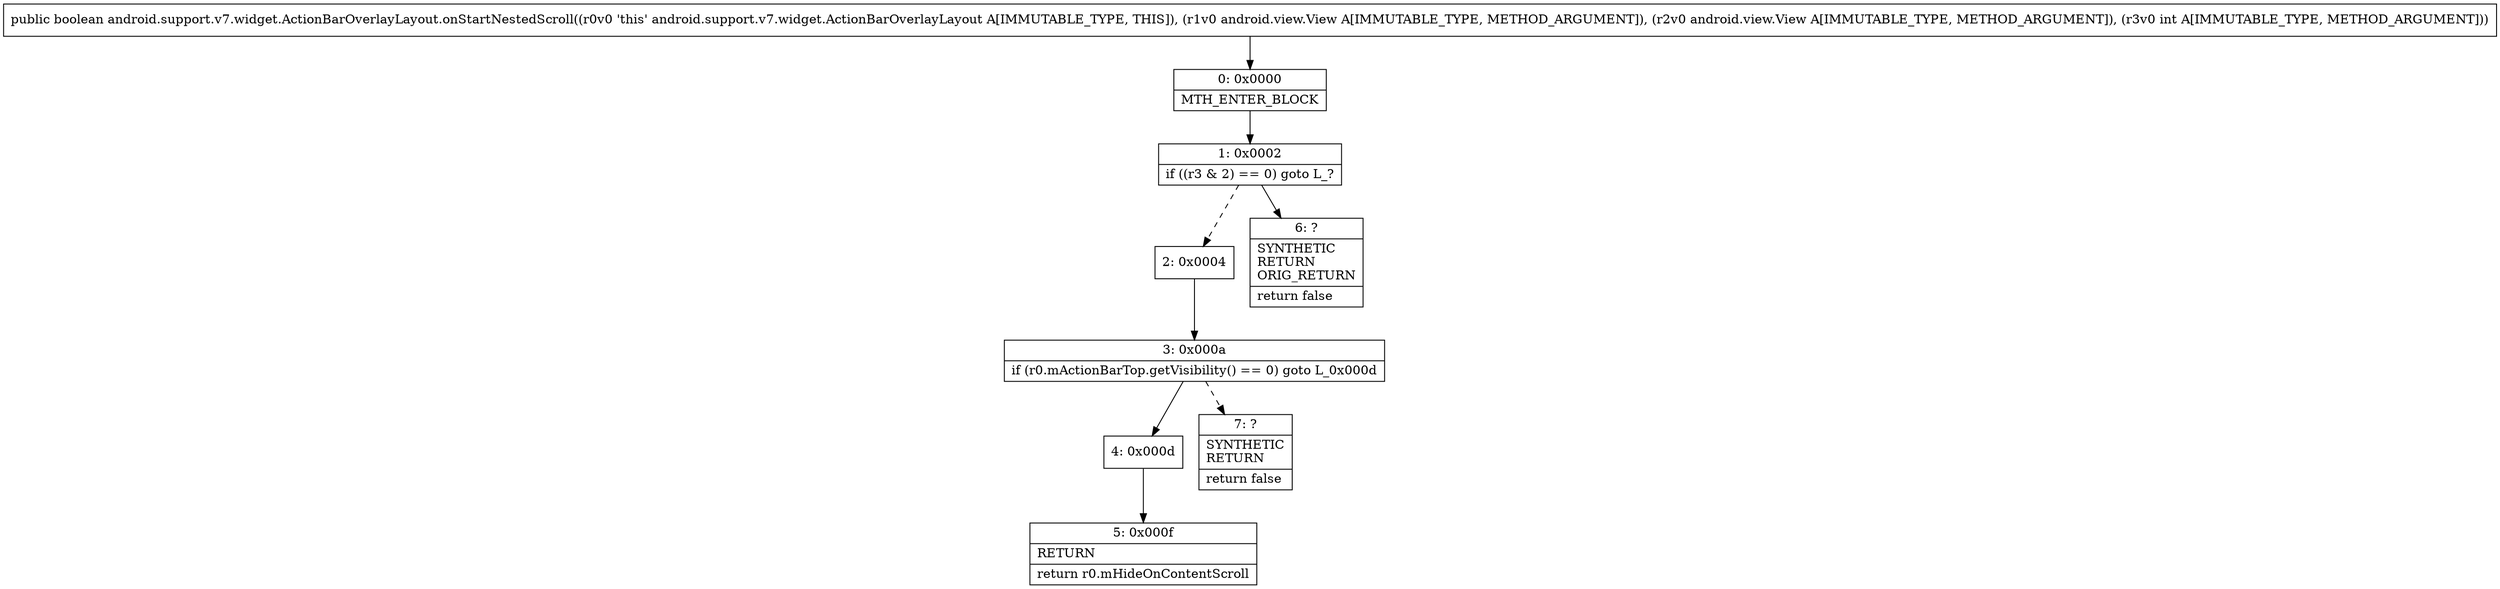 digraph "CFG forandroid.support.v7.widget.ActionBarOverlayLayout.onStartNestedScroll(Landroid\/view\/View;Landroid\/view\/View;I)Z" {
Node_0 [shape=record,label="{0\:\ 0x0000|MTH_ENTER_BLOCK\l}"];
Node_1 [shape=record,label="{1\:\ 0x0002|if ((r3 & 2) == 0) goto L_?\l}"];
Node_2 [shape=record,label="{2\:\ 0x0004}"];
Node_3 [shape=record,label="{3\:\ 0x000a|if (r0.mActionBarTop.getVisibility() == 0) goto L_0x000d\l}"];
Node_4 [shape=record,label="{4\:\ 0x000d}"];
Node_5 [shape=record,label="{5\:\ 0x000f|RETURN\l|return r0.mHideOnContentScroll\l}"];
Node_6 [shape=record,label="{6\:\ ?|SYNTHETIC\lRETURN\lORIG_RETURN\l|return false\l}"];
Node_7 [shape=record,label="{7\:\ ?|SYNTHETIC\lRETURN\l|return false\l}"];
MethodNode[shape=record,label="{public boolean android.support.v7.widget.ActionBarOverlayLayout.onStartNestedScroll((r0v0 'this' android.support.v7.widget.ActionBarOverlayLayout A[IMMUTABLE_TYPE, THIS]), (r1v0 android.view.View A[IMMUTABLE_TYPE, METHOD_ARGUMENT]), (r2v0 android.view.View A[IMMUTABLE_TYPE, METHOD_ARGUMENT]), (r3v0 int A[IMMUTABLE_TYPE, METHOD_ARGUMENT])) }"];
MethodNode -> Node_0;
Node_0 -> Node_1;
Node_1 -> Node_2[style=dashed];
Node_1 -> Node_6;
Node_2 -> Node_3;
Node_3 -> Node_4;
Node_3 -> Node_7[style=dashed];
Node_4 -> Node_5;
}

